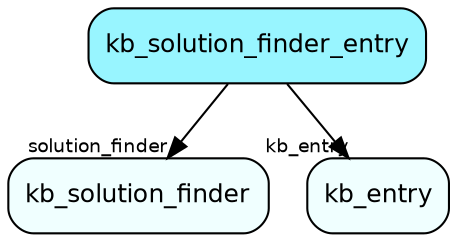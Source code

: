 digraph kb_solution_finder_entry  {
node [shape = box style="rounded, filled" fontname = "Helvetica" fontsize = "12" ]
edge [fontname = "Helvetica" fontsize = "9"]

kb_solution_finder_entry[fillcolor = "cadetblue1"]
kb_solution_finder[fillcolor = "azure1"]
kb_entry[fillcolor = "azure1"]
kb_solution_finder_entry -> kb_solution_finder [headlabel = "solution_finder"]
kb_solution_finder_entry -> kb_entry [headlabel = "kb_entry"]
}
